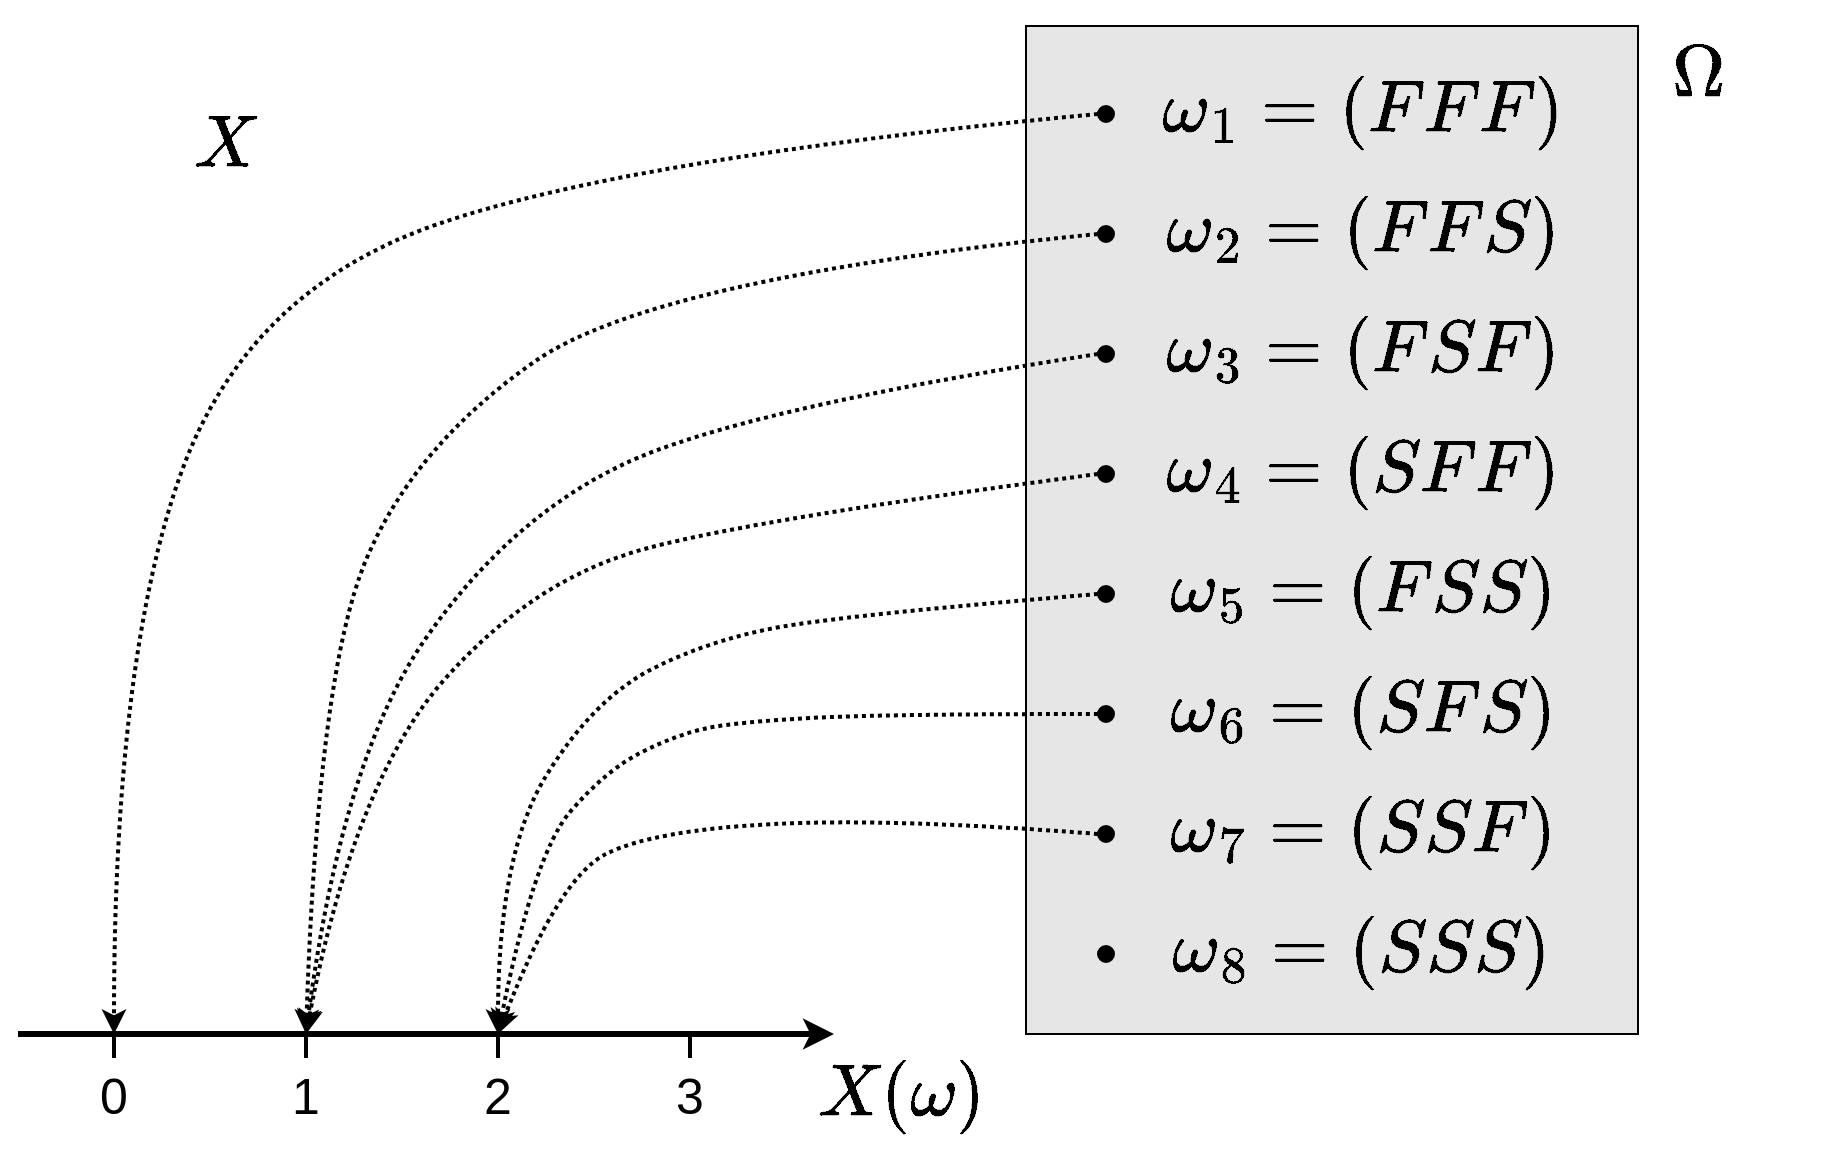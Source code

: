 <mxfile version="24.2.5" type="device">
  <diagram name="Página-1" id="E-DP9fMv0TR5NF7smadX">
    <mxGraphModel dx="1364" dy="843" grid="1" gridSize="6" guides="1" tooltips="1" connect="1" arrows="1" fold="1" page="1" pageScale="1" pageWidth="919" pageHeight="600" math="1" shadow="0">
      <root>
        <mxCell id="0" />
        <mxCell id="1" parent="0" />
        <mxCell id="CFI3S7LzRvd9iii7xQHX-2" value="" style="rounded=0;whiteSpace=wrap;html=1;fillColor=#E6E6E6;" parent="1" vertex="1">
          <mxGeometry x="552" y="24" width="306" height="504" as="geometry" />
        </mxCell>
        <mxCell id="CFI3S7LzRvd9iii7xQHX-3" value="\(\Omega\)" style="text;html=1;align=center;verticalAlign=middle;whiteSpace=wrap;rounded=0;fontSize=31;" parent="1" vertex="1">
          <mxGeometry x="858" y="24" width="60" height="48" as="geometry" />
        </mxCell>
        <mxCell id="CFI3S7LzRvd9iii7xQHX-4" value="\(\omega_1 = (FFF)\)" style="text;html=1;align=center;verticalAlign=middle;whiteSpace=wrap;rounded=0;fontSize=31;" parent="1" vertex="1">
          <mxGeometry x="612" y="42" width="216" height="48" as="geometry" />
        </mxCell>
        <mxCell id="CFI3S7LzRvd9iii7xQHX-5" value="\(\omega_2 = (FFS)\)" style="text;html=1;align=center;verticalAlign=middle;whiteSpace=wrap;rounded=0;fontSize=31;" parent="1" vertex="1">
          <mxGeometry x="612" y="102" width="216" height="48" as="geometry" />
        </mxCell>
        <mxCell id="CFI3S7LzRvd9iii7xQHX-6" value="\(\omega_3 = (FSF)\)" style="text;html=1;align=center;verticalAlign=middle;whiteSpace=wrap;rounded=0;fontSize=31;" parent="1" vertex="1">
          <mxGeometry x="612" y="162" width="216" height="48" as="geometry" />
        </mxCell>
        <mxCell id="CFI3S7LzRvd9iii7xQHX-7" value="\(\omega_4 = (SFF)\)" style="text;html=1;align=center;verticalAlign=middle;whiteSpace=wrap;rounded=0;fontSize=31;" parent="1" vertex="1">
          <mxGeometry x="612" y="222" width="216" height="48" as="geometry" />
        </mxCell>
        <mxCell id="CFI3S7LzRvd9iii7xQHX-8" value="\(\omega_5 = (FSS)\)" style="text;html=1;align=center;verticalAlign=middle;whiteSpace=wrap;rounded=0;fontSize=31;" parent="1" vertex="1">
          <mxGeometry x="612" y="282" width="216" height="48" as="geometry" />
        </mxCell>
        <mxCell id="CFI3S7LzRvd9iii7xQHX-9" value="\(\omega_6 = (SFS)\)" style="text;html=1;align=center;verticalAlign=middle;whiteSpace=wrap;rounded=0;fontSize=31;" parent="1" vertex="1">
          <mxGeometry x="612" y="342" width="216" height="48" as="geometry" />
        </mxCell>
        <mxCell id="CFI3S7LzRvd9iii7xQHX-10" value="\(\omega_7 = (SSF)\)" style="text;html=1;align=center;verticalAlign=middle;whiteSpace=wrap;rounded=0;fontSize=31;" parent="1" vertex="1">
          <mxGeometry x="612" y="402" width="216" height="48" as="geometry" />
        </mxCell>
        <mxCell id="CFI3S7LzRvd9iii7xQHX-11" value="\(\omega_8 = (SSS)\)" style="text;html=1;align=center;verticalAlign=middle;whiteSpace=wrap;rounded=0;fontSize=31;" parent="1" vertex="1">
          <mxGeometry x="612" y="462" width="216" height="48" as="geometry" />
        </mxCell>
        <mxCell id="CFI3S7LzRvd9iii7xQHX-12" value="" style="ellipse;whiteSpace=wrap;html=1;fillColor=#000000;" parent="1" vertex="1">
          <mxGeometry x="588" y="64" width="8" height="8" as="geometry" />
        </mxCell>
        <mxCell id="CFI3S7LzRvd9iii7xQHX-13" value="" style="ellipse;whiteSpace=wrap;html=1;fillColor=#000000;" parent="1" vertex="1">
          <mxGeometry x="588" y="124" width="8" height="8" as="geometry" />
        </mxCell>
        <mxCell id="CFI3S7LzRvd9iii7xQHX-14" value="" style="ellipse;whiteSpace=wrap;html=1;fillColor=#000000;" parent="1" vertex="1">
          <mxGeometry x="588" y="184" width="8" height="8" as="geometry" />
        </mxCell>
        <mxCell id="CFI3S7LzRvd9iii7xQHX-15" value="" style="ellipse;whiteSpace=wrap;html=1;fillColor=#000000;" parent="1" vertex="1">
          <mxGeometry x="588" y="244" width="8" height="8" as="geometry" />
        </mxCell>
        <mxCell id="CFI3S7LzRvd9iii7xQHX-16" value="" style="ellipse;whiteSpace=wrap;html=1;fillColor=#000000;" parent="1" vertex="1">
          <mxGeometry x="588" y="304" width="8" height="8" as="geometry" />
        </mxCell>
        <mxCell id="CFI3S7LzRvd9iii7xQHX-17" value="" style="ellipse;whiteSpace=wrap;html=1;fillColor=#000000;" parent="1" vertex="1">
          <mxGeometry x="588" y="364" width="8" height="8" as="geometry" />
        </mxCell>
        <mxCell id="CFI3S7LzRvd9iii7xQHX-18" value="" style="ellipse;whiteSpace=wrap;html=1;fillColor=#000000;" parent="1" vertex="1">
          <mxGeometry x="588" y="424" width="8" height="8" as="geometry" />
        </mxCell>
        <mxCell id="CFI3S7LzRvd9iii7xQHX-19" value="" style="ellipse;whiteSpace=wrap;html=1;fillColor=#000000;" parent="1" vertex="1">
          <mxGeometry x="588" y="484" width="8" height="8" as="geometry" />
        </mxCell>
        <mxCell id="CFI3S7LzRvd9iii7xQHX-20" value="" style="endArrow=classic;html=1;rounded=0;strokeWidth=3;" parent="1" edge="1">
          <mxGeometry width="50" height="50" relative="1" as="geometry">
            <mxPoint x="48" y="528" as="sourcePoint" />
            <mxPoint x="456" y="528" as="targetPoint" />
          </mxGeometry>
        </mxCell>
        <mxCell id="CFI3S7LzRvd9iii7xQHX-21" value="" style="endArrow=none;html=1;rounded=0;strokeWidth=2;" parent="1" edge="1">
          <mxGeometry width="50" height="50" relative="1" as="geometry">
            <mxPoint x="96" y="540" as="sourcePoint" />
            <mxPoint x="96" y="528" as="targetPoint" />
          </mxGeometry>
        </mxCell>
        <mxCell id="CFI3S7LzRvd9iii7xQHX-22" value="" style="endArrow=none;html=1;rounded=0;strokeWidth=2;" parent="1" edge="1">
          <mxGeometry width="50" height="50" relative="1" as="geometry">
            <mxPoint x="192" y="540" as="sourcePoint" />
            <mxPoint x="192" y="528" as="targetPoint" />
          </mxGeometry>
        </mxCell>
        <mxCell id="CFI3S7LzRvd9iii7xQHX-23" value="" style="endArrow=none;html=1;rounded=0;strokeWidth=2;" parent="1" edge="1">
          <mxGeometry width="50" height="50" relative="1" as="geometry">
            <mxPoint x="288" y="540" as="sourcePoint" />
            <mxPoint x="288" y="528" as="targetPoint" />
          </mxGeometry>
        </mxCell>
        <mxCell id="CFI3S7LzRvd9iii7xQHX-24" value="" style="endArrow=none;html=1;rounded=0;strokeWidth=2;" parent="1" edge="1">
          <mxGeometry width="50" height="50" relative="1" as="geometry">
            <mxPoint x="384" y="540" as="sourcePoint" />
            <mxPoint x="384" y="528" as="targetPoint" />
          </mxGeometry>
        </mxCell>
        <mxCell id="CFI3S7LzRvd9iii7xQHX-25" value="0" style="text;html=1;align=center;verticalAlign=middle;whiteSpace=wrap;rounded=0;fontSize=25;" parent="1" vertex="1">
          <mxGeometry x="66" y="534" width="60" height="48" as="geometry" />
        </mxCell>
        <mxCell id="CFI3S7LzRvd9iii7xQHX-27" value="1" style="text;html=1;align=center;verticalAlign=middle;whiteSpace=wrap;rounded=0;fontSize=25;" parent="1" vertex="1">
          <mxGeometry x="162" y="534" width="60" height="48" as="geometry" />
        </mxCell>
        <mxCell id="CFI3S7LzRvd9iii7xQHX-28" value="2" style="text;html=1;align=center;verticalAlign=middle;whiteSpace=wrap;rounded=0;fontSize=25;" parent="1" vertex="1">
          <mxGeometry x="258" y="534" width="60" height="48" as="geometry" />
        </mxCell>
        <mxCell id="CFI3S7LzRvd9iii7xQHX-29" value="3" style="text;html=1;align=center;verticalAlign=middle;whiteSpace=wrap;rounded=0;fontSize=25;" parent="1" vertex="1">
          <mxGeometry x="354" y="534" width="60" height="48" as="geometry" />
        </mxCell>
        <mxCell id="CFI3S7LzRvd9iii7xQHX-30" value="" style="curved=1;endArrow=classic;html=1;rounded=0;exitX=0;exitY=0.5;exitDx=0;exitDy=0;strokeWidth=2;dashed=1;dashPattern=1 1;" parent="1" source="CFI3S7LzRvd9iii7xQHX-12" edge="1">
          <mxGeometry width="50" height="50" relative="1" as="geometry">
            <mxPoint x="432" y="102" as="sourcePoint" />
            <mxPoint x="96" y="528" as="targetPoint" />
            <Array as="points">
              <mxPoint x="354" y="90" />
              <mxPoint x="162" y="156" />
              <mxPoint x="96" y="342" />
            </Array>
          </mxGeometry>
        </mxCell>
        <mxCell id="CFI3S7LzRvd9iii7xQHX-31" value="" style="curved=1;endArrow=classic;html=1;rounded=0;exitX=0;exitY=0.5;exitDx=0;exitDy=0;strokeWidth=2;dashed=1;dashPattern=1 1;" parent="1" source="CFI3S7LzRvd9iii7xQHX-13" edge="1">
          <mxGeometry width="50" height="50" relative="1" as="geometry">
            <mxPoint x="684" y="92" as="sourcePoint" />
            <mxPoint x="192" y="528" as="targetPoint" />
            <Array as="points">
              <mxPoint x="366" y="150" />
              <mxPoint x="246" y="234" />
              <mxPoint x="198" y="348" />
            </Array>
          </mxGeometry>
        </mxCell>
        <mxCell id="CFI3S7LzRvd9iii7xQHX-32" value="" style="curved=1;endArrow=classic;html=1;rounded=0;exitX=0;exitY=0.5;exitDx=0;exitDy=0;strokeWidth=2;dashed=1;dashPattern=1 1;" parent="1" source="CFI3S7LzRvd9iii7xQHX-14" edge="1">
          <mxGeometry width="50" height="50" relative="1" as="geometry">
            <mxPoint x="588" y="152" as="sourcePoint" />
            <mxPoint x="192" y="528" as="targetPoint" />
            <Array as="points">
              <mxPoint x="408" y="216" />
              <mxPoint x="294" y="270" />
              <mxPoint x="210" y="390" />
            </Array>
          </mxGeometry>
        </mxCell>
        <mxCell id="CFI3S7LzRvd9iii7xQHX-33" value="" style="curved=1;endArrow=classic;html=1;rounded=0;exitX=0;exitY=0.5;exitDx=0;exitDy=0;strokeWidth=2;dashed=1;dashPattern=1 1;" parent="1" source="CFI3S7LzRvd9iii7xQHX-15" edge="1">
          <mxGeometry width="50" height="50" relative="1" as="geometry">
            <mxPoint x="588" y="212" as="sourcePoint" />
            <mxPoint x="192" y="528" as="targetPoint" />
            <Array as="points">
              <mxPoint x="420" y="270" />
              <mxPoint x="306" y="300" />
              <mxPoint x="216" y="402" />
            </Array>
          </mxGeometry>
        </mxCell>
        <mxCell id="CFI3S7LzRvd9iii7xQHX-34" value="" style="curved=1;endArrow=classic;html=1;rounded=0;exitX=0;exitY=0.5;exitDx=0;exitDy=0;strokeWidth=2;dashed=1;dashPattern=1 1;" parent="1" source="CFI3S7LzRvd9iii7xQHX-16" edge="1">
          <mxGeometry width="50" height="50" relative="1" as="geometry">
            <mxPoint x="684" y="272" as="sourcePoint" />
            <mxPoint x="288" y="528" as="targetPoint" />
            <Array as="points">
              <mxPoint x="468" y="318" />
              <mxPoint x="396" y="330" />
              <mxPoint x="336" y="360" />
              <mxPoint x="288" y="438" />
            </Array>
          </mxGeometry>
        </mxCell>
        <mxCell id="CFI3S7LzRvd9iii7xQHX-35" value="" style="curved=1;endArrow=classic;html=1;rounded=0;exitX=0;exitY=0.5;exitDx=0;exitDy=0;strokeWidth=2;dashed=1;dashPattern=1 1;" parent="1" source="CFI3S7LzRvd9iii7xQHX-17" edge="1">
          <mxGeometry width="50" height="50" relative="1" as="geometry">
            <mxPoint x="588" y="308" as="sourcePoint" />
            <mxPoint x="288" y="528" as="targetPoint" />
            <Array as="points">
              <mxPoint x="480" y="368" />
              <mxPoint x="408" y="372" />
              <mxPoint x="378" y="378" />
              <mxPoint x="342" y="396" />
              <mxPoint x="306" y="438" />
            </Array>
          </mxGeometry>
        </mxCell>
        <mxCell id="CFI3S7LzRvd9iii7xQHX-36" value="" style="curved=1;endArrow=classic;html=1;rounded=0;exitX=0;exitY=0.5;exitDx=0;exitDy=0;strokeWidth=2;dashed=1;dashPattern=1 1;" parent="1" source="CFI3S7LzRvd9iii7xQHX-18" edge="1">
          <mxGeometry width="50" height="50" relative="1" as="geometry">
            <mxPoint x="588" y="368" as="sourcePoint" />
            <mxPoint x="288" y="528" as="targetPoint" />
            <Array as="points">
              <mxPoint x="486" y="420" />
              <mxPoint x="366" y="426" />
              <mxPoint x="318" y="450" />
            </Array>
          </mxGeometry>
        </mxCell>
        <mxCell id="CFI3S7LzRvd9iii7xQHX-39" value="\(X\)" style="text;html=1;align=center;verticalAlign=middle;whiteSpace=wrap;rounded=0;fontSize=31;" parent="1" vertex="1">
          <mxGeometry x="122" y="59" width="60" height="48" as="geometry" />
        </mxCell>
        <mxCell id="CFI3S7LzRvd9iii7xQHX-40" value="\(X(\omega)\)" style="text;html=1;align=center;verticalAlign=middle;whiteSpace=wrap;rounded=0;fontSize=31;" parent="1" vertex="1">
          <mxGeometry x="460" y="534" width="60" height="48" as="geometry" />
        </mxCell>
      </root>
    </mxGraphModel>
  </diagram>
</mxfile>
